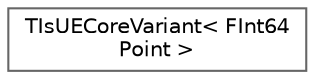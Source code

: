 digraph "Graphical Class Hierarchy"
{
 // INTERACTIVE_SVG=YES
 // LATEX_PDF_SIZE
  bgcolor="transparent";
  edge [fontname=Helvetica,fontsize=10,labelfontname=Helvetica,labelfontsize=10];
  node [fontname=Helvetica,fontsize=10,shape=box,height=0.2,width=0.4];
  rankdir="LR";
  Node0 [id="Node000000",label="TIsUECoreVariant\< FInt64\lPoint \>",height=0.2,width=0.4,color="grey40", fillcolor="white", style="filled",URL="$d6/d45/structTIsUECoreVariant_3_01FInt64Point_01_4.html",tooltip=" "];
}
